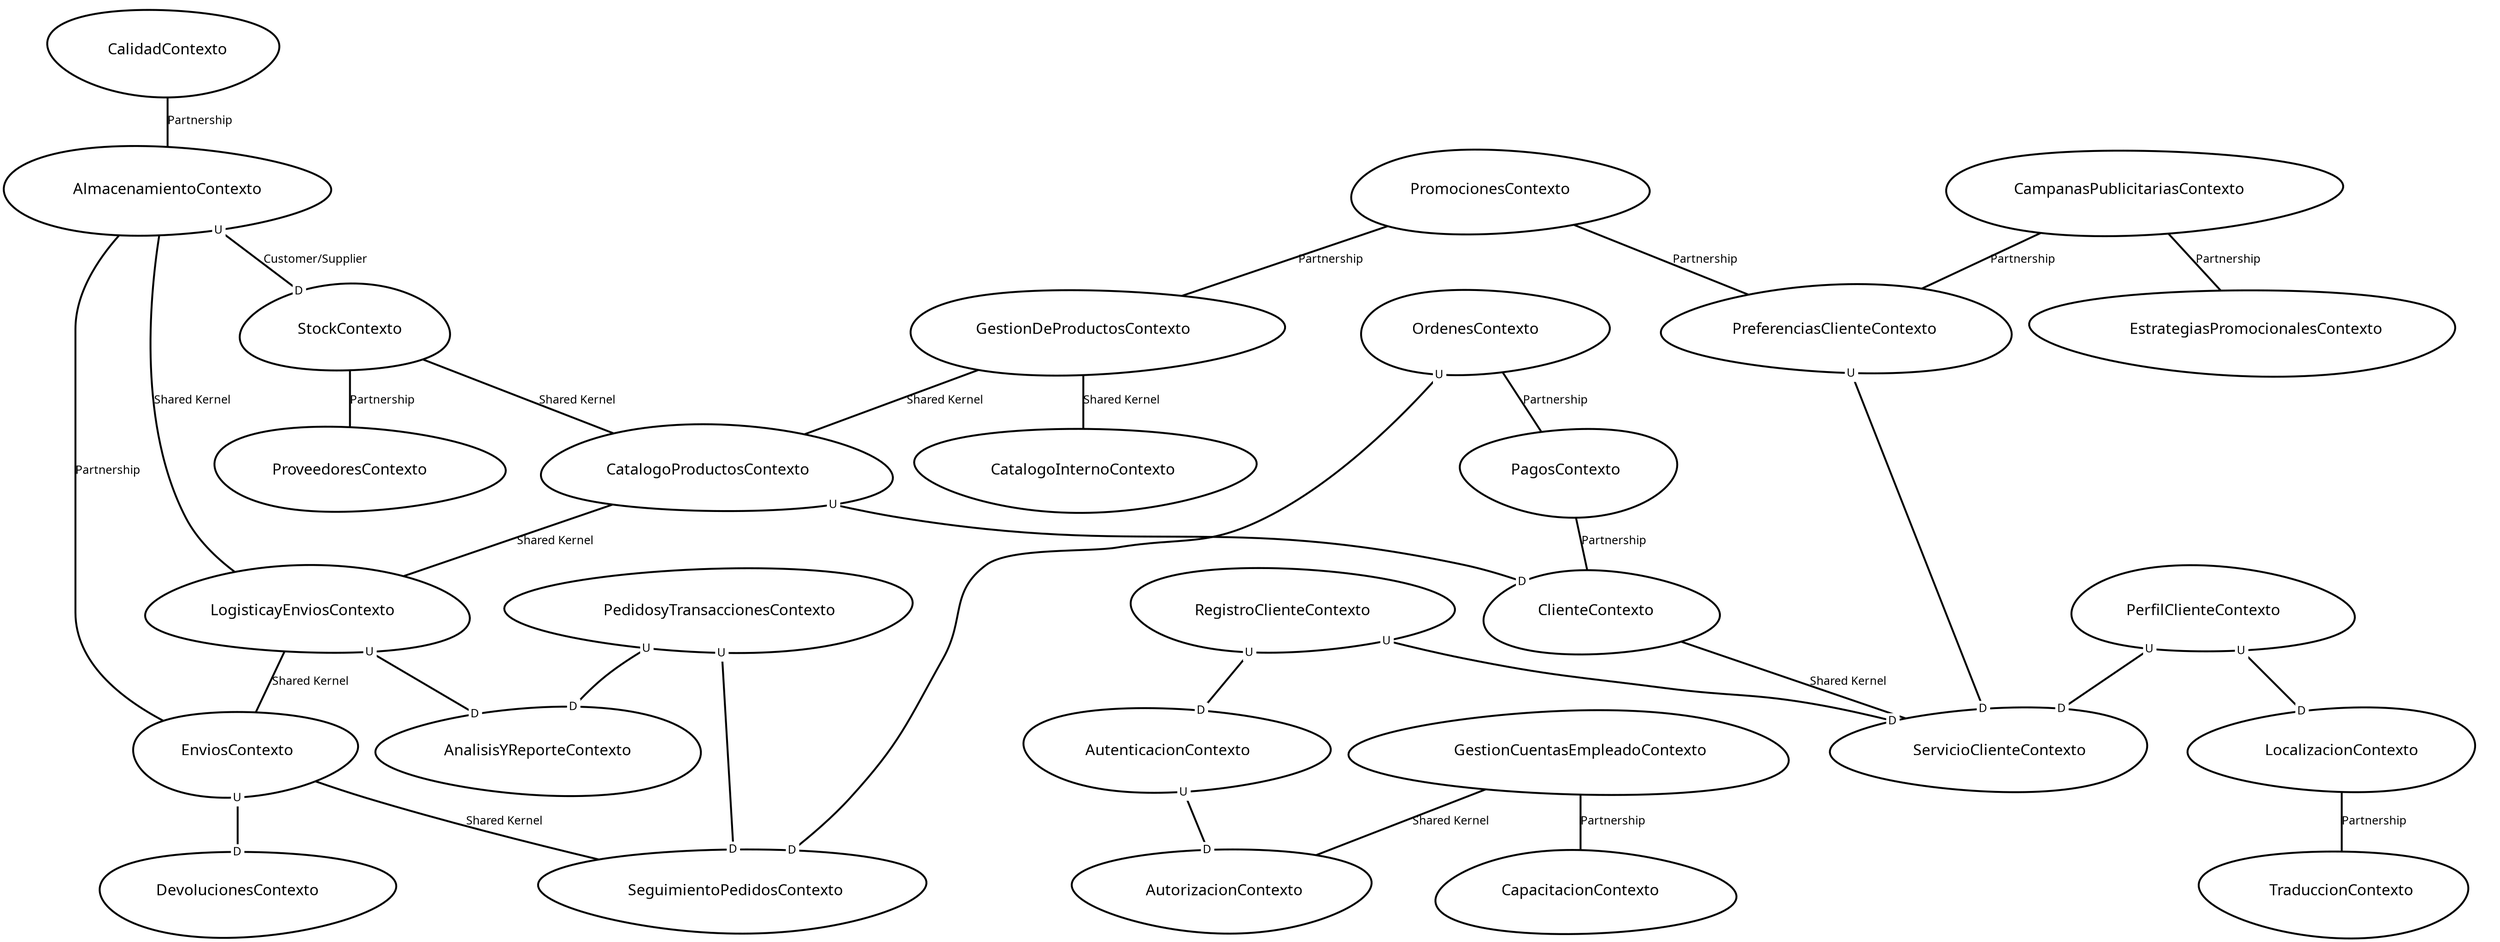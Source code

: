 digraph "ContextMapGraph" {
graph ["imagepath"="/tmp/GraphvizJava"]
"AlmacenamientoContexto" ["margin"="0.3","orientation"="273","shape"="egg","fontsize"="16","style"="bold","label"="AlmacenamientoContexto\n","fontname"="sans-serif"]
"StockContexto" ["margin"="0.3","orientation"="239","shape"="egg","fontsize"="16","style"="bold","label"="StockContexto\n","fontname"="sans-serif"]
"ProveedoresContexto" ["margin"="0.3","orientation"="153","shape"="egg","fontsize"="16","style"="bold","label"="ProveedoresContexto\n","fontname"="sans-serif"]
"CatalogoProductosContexto" ["margin"="0.3","orientation"="122","shape"="egg","fontsize"="16","style"="bold","label"="CatalogoProductosContexto\n","fontname"="sans-serif"]
"LogisticayEnviosContexto" ["margin"="0.3","orientation"="112","shape"="egg","fontsize"="16","style"="bold","label"="LogisticayEnviosContexto\n","fontname"="sans-serif"]
"EnviosContexto" ["margin"="0.3","orientation"="47","shape"="egg","fontsize"="16","style"="bold","label"="EnviosContexto\n","fontname"="sans-serif"]
"DevolucionesContexto" ["margin"="0.3","orientation"="48","shape"="egg","fontsize"="16","style"="bold","label"="DevolucionesContexto\n","fontname"="sans-serif"]
"SeguimientoPedidosContexto" ["margin"="0.3","orientation"="186","shape"="egg","fontsize"="16","style"="bold","label"="SeguimientoPedidosContexto\n","fontname"="sans-serif"]
"AnalisisYReporteContexto" ["margin"="0.3","orientation"="92","shape"="egg","fontsize"="16","style"="bold","label"="AnalisisYReporteContexto\n","fontname"="sans-serif"]
"ClienteContexto" ["margin"="0.3","orientation"="17","shape"="egg","fontsize"="16","style"="bold","label"="ClienteContexto\n","fontname"="sans-serif"]
"ServicioClienteContexto" ["margin"="0.3","orientation"="209","shape"="egg","fontsize"="16","style"="bold","label"="ServicioClienteContexto\n","fontname"="sans-serif"]
"AutenticacionContexto" ["margin"="0.3","orientation"="158","shape"="egg","fontsize"="16","style"="bold","label"="AutenticacionContexto\n","fontname"="sans-serif"]
"AutorizacionContexto" ["margin"="0.3","orientation"="186","shape"="egg","fontsize"="16","style"="bold","label"="AutorizacionContexto\n","fontname"="sans-serif"]
"CalidadContexto" ["margin"="0.3","orientation"="296","shape"="egg","fontsize"="16","style"="bold","label"="CalidadContexto\n","fontname"="sans-serif"]
"CampanasPublicitariasContexto" ["margin"="0.3","orientation"="42","shape"="egg","fontsize"="16","style"="bold","label"="CampanasPublicitariasContexto\n","fontname"="sans-serif"]
"EstrategiasPromocionalesContexto" ["margin"="0.3","orientation"="310","shape"="egg","fontsize"="16","style"="bold","label"="EstrategiasPromocionalesContexto\n","fontname"="sans-serif"]
"PreferenciasClienteContexto" ["margin"="0.3","orientation"="101","shape"="egg","fontsize"="16","style"="bold","label"="PreferenciasClienteContexto\n","fontname"="sans-serif"]
"CapacitacionContexto" ["margin"="0.3","orientation"="12","shape"="egg","fontsize"="16","style"="bold","label"="CapacitacionContexto\n","fontname"="sans-serif"]
"CatalogoInternoContexto" ["margin"="0.3","orientation"="176","shape"="egg","fontsize"="16","style"="bold","label"="CatalogoInternoContexto\n","fontname"="sans-serif"]
"GestionCuentasEmpleadoContexto" ["margin"="0.3","orientation"="341","shape"="egg","fontsize"="16","style"="bold","label"="GestionCuentasEmpleadoContexto\n","fontname"="sans-serif"]
"GestionDeProductosContexto" ["margin"="0.3","orientation"="38","shape"="egg","fontsize"="16","style"="bold","label"="GestionDeProductosContexto\n","fontname"="sans-serif"]
"LocalizacionContexto" ["margin"="0.3","orientation"="209","shape"="egg","fontsize"="16","style"="bold","label"="LocalizacionContexto\n","fontname"="sans-serif"]
"TraduccionContexto" ["margin"="0.3","orientation"="307","shape"="egg","fontsize"="16","style"="bold","label"="TraduccionContexto\n","fontname"="sans-serif"]
"OrdenesContexto" ["margin"="0.3","orientation"="34","shape"="egg","fontsize"="16","style"="bold","label"="OrdenesContexto\n","fontname"="sans-serif"]
"PagosContexto" ["margin"="0.3","orientation"="71","shape"="egg","fontsize"="16","style"="bold","label"="PagosContexto\n","fontname"="sans-serif"]
"PedidosyTransaccionesContexto" ["margin"="0.3","orientation"="199","shape"="egg","fontsize"="16","style"="bold","label"="PedidosyTransaccionesContexto\n","fontname"="sans-serif"]
"PerfilClienteContexto" ["margin"="0.3","orientation"="131","shape"="egg","fontsize"="16","style"="bold","label"="PerfilClienteContexto\n","fontname"="sans-serif"]
"PromocionesContexto" ["margin"="0.3","orientation"="26","shape"="egg","fontsize"="16","style"="bold","label"="PromocionesContexto\n","fontname"="sans-serif"]
"RegistroClienteContexto" ["margin"="0.3","orientation"="158","shape"="egg","fontsize"="16","style"="bold","label"="RegistroClienteContexto\n","fontname"="sans-serif"]
"AlmacenamientoContexto" -> "StockContexto" ["headlabel"=<<table cellspacing="0" cellborder="0" border="0">
<tr><td bgcolor="white">D</td></tr>
</table>>,"labeldistance"="0","fontsize"="12","taillabel"=<<table cellspacing="0" cellborder="0" border="0">
<tr><td bgcolor="white">U</td></tr>
</table>>,"style"="bold","label"="Customer/Supplier","dir"="none","fontname"="sans-serif"]
"StockContexto" -> "ProveedoresContexto" ["fontsize"="12","style"="bold","label"="Partnership","dir"="none","fontname"="sans-serif"]
"StockContexto" -> "CatalogoProductosContexto" ["fontsize"="12","style"="bold","label"="Shared Kernel","dir"="none","fontname"="sans-serif"]
"CatalogoProductosContexto" -> "LogisticayEnviosContexto" ["fontsize"="12","style"="bold","label"="Shared Kernel","dir"="none","fontname"="sans-serif"]
"CatalogoProductosContexto" -> "ClienteContexto" ["headlabel"=<<table cellspacing="0" cellborder="0" border="0">
<tr><td bgcolor="white">D</td></tr>
</table>>,"labeldistance"="0","fontsize"="12","taillabel"=<<table cellspacing="0" cellborder="0" border="0">
<tr><td bgcolor="white">U</td></tr>
</table>>,"style"="bold","label"="                                        ","dir"="none","fontname"="sans-serif"]
"LogisticayEnviosContexto" -> "EnviosContexto" ["fontsize"="12","style"="bold","label"="Shared Kernel","dir"="none","fontname"="sans-serif"]
"LogisticayEnviosContexto" -> "AlmacenamientoContexto" ["fontsize"="12","style"="bold","label"="Shared Kernel","dir"="none","fontname"="sans-serif"]
"LogisticayEnviosContexto" -> "AnalisisYReporteContexto" ["headlabel"=<<table cellspacing="0" cellborder="0" border="0">
<tr><td bgcolor="white">D</td></tr>
</table>>,"labeldistance"="0","fontsize"="12","taillabel"=<<table cellspacing="0" cellborder="0" border="0">
<tr><td bgcolor="white">U</td></tr>
</table>>,"style"="bold","label"="                                        ","dir"="none","fontname"="sans-serif"]
"EnviosContexto" -> "DevolucionesContexto" ["headlabel"=<<table cellspacing="0" cellborder="0" border="0">
<tr><td bgcolor="white">D</td></tr>
</table>>,"labeldistance"="0","fontsize"="12","taillabel"=<<table cellspacing="0" cellborder="0" border="0">
<tr><td bgcolor="white">U</td></tr>
</table>>,"style"="bold","label"="                                        ","dir"="none","fontname"="sans-serif"]
"EnviosContexto" -> "AlmacenamientoContexto" ["fontsize"="12","style"="bold","label"="Partnership","dir"="none","fontname"="sans-serif"]
"EnviosContexto" -> "SeguimientoPedidosContexto" ["fontsize"="12","style"="bold","label"="Shared Kernel","dir"="none","fontname"="sans-serif"]
"ClienteContexto" -> "ServicioClienteContexto" ["fontsize"="12","style"="bold","label"="Shared Kernel","dir"="none","fontname"="sans-serif"]
"AutenticacionContexto" -> "AutorizacionContexto" ["headlabel"=<<table cellspacing="0" cellborder="0" border="0">
<tr><td bgcolor="white">D</td></tr>
</table>>,"labeldistance"="0","fontsize"="12","taillabel"=<<table cellspacing="0" cellborder="0" border="0">
<tr><td bgcolor="white">U</td></tr>
</table>>,"style"="bold","label"="                                        ","dir"="none","fontname"="sans-serif"]
"CalidadContexto" -> "AlmacenamientoContexto" ["fontsize"="12","style"="bold","label"="Partnership","dir"="none","fontname"="sans-serif"]
"CampanasPublicitariasContexto" -> "EstrategiasPromocionalesContexto" ["fontsize"="12","style"="bold","label"="Partnership","dir"="none","fontname"="sans-serif"]
"CampanasPublicitariasContexto" -> "PreferenciasClienteContexto" ["fontsize"="12","style"="bold","label"="Partnership","dir"="none","fontname"="sans-serif"]
"PreferenciasClienteContexto" -> "ServicioClienteContexto" ["headlabel"=<<table cellspacing="0" cellborder="0" border="0">
<tr><td bgcolor="white">D</td></tr>
</table>>,"labeldistance"="0","fontsize"="12","taillabel"=<<table cellspacing="0" cellborder="0" border="0">
<tr><td bgcolor="white">U</td></tr>
</table>>,"style"="bold","label"="                                        ","dir"="none","fontname"="sans-serif"]
"GestionCuentasEmpleadoContexto" -> "CapacitacionContexto" ["fontsize"="12","style"="bold","label"="Partnership","dir"="none","fontname"="sans-serif"]
"GestionCuentasEmpleadoContexto" -> "AutorizacionContexto" ["fontsize"="12","style"="bold","label"="Shared Kernel","dir"="none","fontname"="sans-serif"]
"GestionDeProductosContexto" -> "CatalogoInternoContexto" ["fontsize"="12","style"="bold","label"="Shared Kernel","dir"="none","fontname"="sans-serif"]
"GestionDeProductosContexto" -> "CatalogoProductosContexto" ["fontsize"="12","style"="bold","label"="Shared Kernel","dir"="none","fontname"="sans-serif"]
"LocalizacionContexto" -> "TraduccionContexto" ["fontsize"="12","style"="bold","label"="Partnership","dir"="none","fontname"="sans-serif"]
"OrdenesContexto" -> "PagosContexto" ["fontsize"="12","style"="bold","label"="Partnership","dir"="none","fontname"="sans-serif"]
"OrdenesContexto" -> "SeguimientoPedidosContexto" ["headlabel"=<<table cellspacing="0" cellborder="0" border="0">
<tr><td bgcolor="white">D</td></tr>
</table>>,"labeldistance"="0","fontsize"="12","taillabel"=<<table cellspacing="0" cellborder="0" border="0">
<tr><td bgcolor="white">U</td></tr>
</table>>,"style"="bold","label"="                                        ","dir"="none","fontname"="sans-serif"]
"PagosContexto" -> "ClienteContexto" ["fontsize"="12","style"="bold","label"="Partnership","dir"="none","fontname"="sans-serif"]
"PedidosyTransaccionesContexto" -> "AnalisisYReporteContexto" ["headlabel"=<<table cellspacing="0" cellborder="0" border="0">
<tr><td bgcolor="white">D</td></tr>
</table>>,"labeldistance"="0","fontsize"="12","taillabel"=<<table cellspacing="0" cellborder="0" border="0">
<tr><td bgcolor="white">U</td></tr>
</table>>,"style"="bold","label"="                                        ","dir"="none","fontname"="sans-serif"]
"PedidosyTransaccionesContexto" -> "SeguimientoPedidosContexto" ["headlabel"=<<table cellspacing="0" cellborder="0" border="0">
<tr><td bgcolor="white">D</td></tr>
</table>>,"labeldistance"="0","fontsize"="12","taillabel"=<<table cellspacing="0" cellborder="0" border="0">
<tr><td bgcolor="white">U</td></tr>
</table>>,"style"="bold","label"="                                        ","dir"="none","fontname"="sans-serif"]
"PerfilClienteContexto" -> "ServicioClienteContexto" ["headlabel"=<<table cellspacing="0" cellborder="0" border="0">
<tr><td bgcolor="white">D</td></tr>
</table>>,"labeldistance"="0","fontsize"="12","taillabel"=<<table cellspacing="0" cellborder="0" border="0">
<tr><td bgcolor="white">U</td></tr>
</table>>,"style"="bold","label"="                                        ","dir"="none","fontname"="sans-serif"]
"PerfilClienteContexto" -> "LocalizacionContexto" ["headlabel"=<<table cellspacing="0" cellborder="0" border="0">
<tr><td bgcolor="white">D</td></tr>
</table>>,"labeldistance"="0","fontsize"="12","taillabel"=<<table cellspacing="0" cellborder="0" border="0">
<tr><td bgcolor="white">U</td></tr>
</table>>,"style"="bold","label"="                                        ","dir"="none","fontname"="sans-serif"]
"PromocionesContexto" -> "PreferenciasClienteContexto" ["fontsize"="12","style"="bold","label"="Partnership","dir"="none","fontname"="sans-serif"]
"PromocionesContexto" -> "GestionDeProductosContexto" ["fontsize"="12","style"="bold","label"="Partnership","dir"="none","fontname"="sans-serif"]
"RegistroClienteContexto" -> "AutenticacionContexto" ["headlabel"=<<table cellspacing="0" cellborder="0" border="0">
<tr><td bgcolor="white">D</td></tr>
</table>>,"labeldistance"="0","fontsize"="12","taillabel"=<<table cellspacing="0" cellborder="0" border="0">
<tr><td bgcolor="white">U</td></tr>
</table>>,"style"="bold","label"="                                        ","dir"="none","fontname"="sans-serif"]
"RegistroClienteContexto" -> "ServicioClienteContexto" ["headlabel"=<<table cellspacing="0" cellborder="0" border="0">
<tr><td bgcolor="white">D</td></tr>
</table>>,"labeldistance"="0","fontsize"="12","taillabel"=<<table cellspacing="0" cellborder="0" border="0">
<tr><td bgcolor="white">U</td></tr>
</table>>,"style"="bold","label"="                                        ","dir"="none","fontname"="sans-serif"]
}